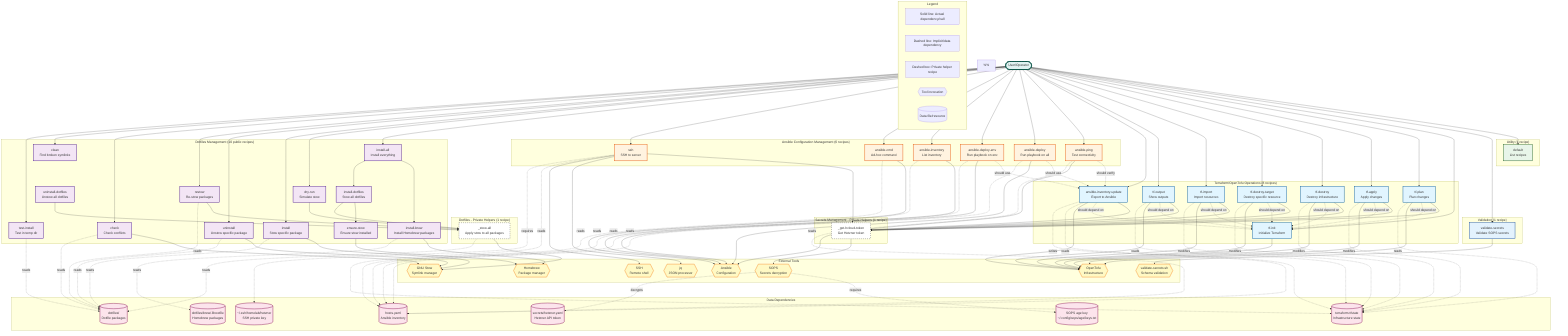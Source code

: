 graph TD
    %% ============================================================================
    %% Refactored Justfile Recipe Dependency Graph
    %% ============================================================================
    %% Generated: 2025-10-29 (Iteration 4, Task I4.T1)
    %% Source: justfile (582 total lines with comprehensive docs, 28 recipes: 26 public + 2 private)
    %%
    %% CONSOLIDATION METRICS (from I1.T4 analysis baseline):
    %% Original baseline: 230 lines (from I1.T4 analysis, 27 recipes, no documentation)
    %% Intermediate state: 181 lines (pre-refactored with private helpers added)
    %% Current refactored: 582 lines (112 functional + 419 documentation + 51 headers/spacing)
    %%
    %% FUNCTIONAL CODE REDUCTION: 181 → 112 lines (38% reduction, exceeds 20-30% target)
    %% - SOPS consolidation: 8 duplicate token extractions → 1 private helper (_get-hcloud-token)
    %% - Stow consolidation: 5 duplicate bash loops → 1 private helper (_stow-all)
    %% - Total functional code removed: 69 lines through consolidation
    %%
    %% DOCUMENTATION ADDED: 0 → 419 comment lines (comprehensive multi-line docs for all recipes)
    %% NET RESULT: 181 → 582 lines total (functional reduction + documentation addition)
    %% ============================================================================

    %% User entry points
    User([User/Operator])

    %% ============================================================================
    %% Recipe Nodes
    %% ============================================================================

    %% Utility
    default[default<br/>List recipes]
    validate-secrets[validate-secrets<br/>Validate SOPS secrets]

    %% Private helpers (shown with dashed outline)
    _get-hcloud-token[_get-hcloud-token<br/>Get Hetzner token]
    _stow-all[_stow-all<br/>Apply stow to all packages]

    %% Terraform/OpenTofu recipes
    tf-init[tf-init<br/>Initialize Terraform]
    tf-plan[tf-plan<br/>Plan changes]
    tf-apply[tf-apply<br/>Apply changes]
    tf-destroy[tf-destroy<br/>Destroy infrastructure]
    tf-destroy-target[tf-destroy-target<br/>Destroy specific resource]
    tf-import[tf-import<br/>Import resources]
    tf-output[tf-output<br/>Show outputs]
    ansible-inventory-update[ansible-inventory-update<br/>Export to Ansible]

    %% Ansible recipes
    ansible-ping[ansible-ping<br/>Test connectivity]
    ansible-deploy[ansible-deploy<br/>Run playbook on all]
    ansible-deploy-env[ansible-deploy-env<br/>Run playbook on env]
    ansible-inventory[ansible-inventory<br/>List inventory]
    ansible-cmd[ansible-cmd<br/>Ad-hoc command]
    ssh[ssh<br/>SSH to server]

    %% Dotfiles recipes
    install-all[install-all<br/>Install everything]
    install-brew[install-brew<br/>Install Homebrew packages]
    install-dotfiles[install-dotfiles<br/>Stow all dotfiles]
    uninstall-dotfiles[uninstall-dotfiles<br/>Unstow all dotfiles]
    ensure-stow[ensure-stow<br/>Ensure stow installed]
    dry-run[dry-run<br/>Simulate stow]
    install[install<br/>Stow specific package]
    uninstall[uninstall<br/>Unstow specific package]
    restow[restow<br/>Re-stow packages]
    check[check<br/>Check conflicts]
    clean[clean<br/>Find broken symlinks]
    test-install[test-install<br/>Test in temp dir]

    %% ============================================================================
    %% External Tools
    %% ============================================================================

    sops{{SOPS<br/>Secrets decryption}}
    tofu{{OpenTofu<br/>Infrastructure}}
    ansible{{Ansible<br/>Configuration}}
    stow{{GNU Stow<br/>Symlink manager}}
    brew{{Homebrew<br/>Package manager}}
    jq{{jq<br/>JSON processor}}
    ssh-tool{{SSH<br/>Remote shell}}
    validate-script{{validate-secrets.sh<br/>Schema validation}}

    %% ============================================================================
    %% Data Dependencies
    %% ============================================================================

    age-key[(SOPS age key<br/>~/.config/sops/age/keys.txt)]
    hetzner-secrets[(secrets/hetzner.yaml<br/>Hetzner API token)]
    tf-state[(terraform.tfstate<br/>Infrastructure state)]
    ansible-inv[(hosts.yaml<br/>Ansible inventory)]
    ssh-key[(~/.ssh/homelab/hetzner<br/>SSH private key)]
    dotfiles-dir[(dotfiles/<br/>Dotfile packages)]
    brewfile[(dotfiles/brew/.Brewfile<br/>Homebrew packages)]

    %% ============================================================================
    %% User Interactions
    %% ============================================================================

    User --> default
    User --> validate-secrets
    User --> tf-init
    User --> tf-plan
    User --> tf-apply
    User --> tf-destroy
    User --> tf-destroy-target
    User --> tf-import
    User --> tf-output
    User --> ansible-inventory-update
    User --> ansible-ping
    User --> ansible-deploy
    User --> ansible-deploy-env
    User --> ansible-inventory
    User --> ansible-cmd
    User --> ssh
    User --> install-all
    User --> dry-run
    User --> install
    User --> uninstall
    User --> restow
    User --> check
    User --> clean
    User --> test-install

    %% ============================================================================
    %% Explicit Recipe Dependencies (NOW CONSOLIDATED!)
    %% ============================================================================

    %% Validation
    validate-secrets --> validate-script

    %% CONSOLIDATED: All Terraform recipes now use single SOPS helper
    tf-plan --> _get-hcloud-token
    tf-apply --> _get-hcloud-token
    tf-destroy --> _get-hcloud-token
    tf-destroy-target --> _get-hcloud-token
    tf-import --> _get-hcloud-token
    tf-output --> _get-hcloud-token
    ansible-inventory-update --> _get-hcloud-token
    ssh --> _get-hcloud-token

    %% CONSOLIDATED: Dotfiles recipes now use single stow helper
    install-all --> install-brew
    install-all --> install-dotfiles
    install-dotfiles --> ensure-stow
    install-dotfiles --> _stow-all
    uninstall-dotfiles --> _stow-all
    dry-run --> _stow-all
    restow --> _stow-all

    %% ============================================================================
    %% Implicit Recipe Dependencies (Should exist but not declared)
    %% ============================================================================

    tf-plan -.->|should depend on| tf-init
    tf-apply -.->|should depend on| tf-init
    tf-destroy -.->|should depend on| tf-init
    tf-destroy-target -.->|should depend on| tf-init
    tf-import -.->|should depend on| tf-init
    tf-output -.->|should depend on| tf-init
    ansible-inventory-update -.->|should depend on| tf-init

    ansible-deploy -.->|should use| ansible-inventory-update
    ansible-deploy-env -.->|should use| ansible-inventory-update
    ansible-ping -.->|should verify| ansible-inventory-update

    %% ============================================================================
    %% Tool Invocations (NOW CONSOLIDATED!)
    %% ============================================================================

    %% CRITICAL IMPROVEMENT: SOPS now called ONCE by helper (was 8 times!)
    _get-hcloud-token --> sops

    %% Terraform recipes call tofu
    tf-init --> tofu
    tf-plan --> tofu
    tf-apply --> tofu
    tf-destroy --> tofu
    tf-destroy-target --> tofu
    tf-import --> tofu
    tf-output --> tofu
    ansible-inventory-update --> tofu

    %% SSH recipe calls jq and ssh
    ssh --> jq
    ssh --> ssh-tool

    %% Ansible recipes call ansible
    ansible-ping --> ansible
    ansible-deploy --> ansible
    ansible-deploy-env --> ansible
    ansible-inventory --> ansible
    ansible-cmd --> ansible

    %% CONSOLIDATED: Stow now called through helper for most recipes
    _stow-all --> stow
    install --> stow
    uninstall --> stow
    check --> stow

    %% Brew installation
    install-brew --> brew
    ensure-stow --> brew

    %% ============================================================================
    %% Data Dependencies
    %% ============================================================================

    %% SOPS requires age key and decrypts secrets
    sops -.->|requires| age-key
    sops -.->|decrypts| hetzner-secrets

    %% Terraform recipes require state
    tf-plan -.->|reads| tf-state
    tf-apply -.->|modifies| tf-state
    tf-destroy -.->|modifies| tf-state
    tf-destroy-target -.->|modifies| tf-state
    tf-import -.->|modifies| tf-state
    tf-output -.->|reads| tf-state
    ansible-inventory-update -.->|reads| tf-state
    ssh -.->|reads| tf-state

    %% Ansible inventory dependency
    ansible-inventory-update -.->|writes| ansible-inv
    ansible-ping -.->|reads| ansible-inv
    ansible-deploy -.->|reads| ansible-inv
    ansible-deploy-env -.->|reads| ansible-inv
    ansible-inventory -.->|reads| ansible-inv
    ansible-cmd -.->|reads| ansible-inv

    %% SSH key dependency
    ssh -.->|requires| ssh-key

    %% Dotfiles dependencies
    install-brew -.->|reads| brewfile
    _stow-all -.->|reads| dotfiles-dir
    install -.->|reads| dotfiles-dir
    uninstall -.->|reads| dotfiles-dir
    restow -.->|reads| dotfiles-dir
    check -.->|reads| dotfiles-dir
    test-install -.->|reads| dotfiles-dir

    %% ============================================================================
    %% Subgraph Grouping by Category
    %% ============================================================================

    subgraph validation_recipes["Validation (1 recipe)"]
        validate-secrets
    end

    subgraph secrets_helpers["Secrets Management - Private Helpers (1 recipe)"]
        _get-hcloud-token
    end

    subgraph terraform_recipes["Terraform/OpenTofu Operations (8 recipes)"]
        tf-init
        tf-plan
        tf-apply
        tf-destroy
        tf-destroy-target
        tf-import
        tf-output
        ansible-inventory-update
    end

    subgraph ansible_recipes["Ansible Configuration Management (6 recipes)"]
        ansible-ping
        ansible-deploy
        ansible-deploy-env
        ansible-inventory
        ansible-cmd
        ssh
    end

    subgraph dotfiles_helpers["Dotfiles - Private Helpers (1 recipe)"]
        _stow-all
    end

    subgraph dotfiles_recipes["Dotfiles Management (10 public recipes)"]
        install-all
        install-brew
        install-dotfiles
        uninstall-dotfiles
        ensure-stow
        dry-run
        install
        uninstall
        restow
        check
        clean
        test-install
    end

    subgraph utility_recipes["Utility (1 recipe)"]
        default
    end

    subgraph external_tools["External Tools"]
        sops
        tofu
        ansible
        stow
        brew
        jq
        ssh-tool
        validate-script
    end

    subgraph data_files["Data Dependencies"]
        age-key
        hetzner-secrets
        tf-state
        ansible-inv
        ssh-key
        dotfiles-dir
        brewfile
    end

    %% ============================================================================
    %% Styling
    %% ============================================================================

    classDef terraform fill:#e1f5ff,stroke:#01579b,stroke-width:2px
    classDef ansible fill:#fff3e0,stroke:#e65100,stroke-width:2px
    classDef dotfiles fill:#f3e5f5,stroke:#4a148c,stroke-width:2px
    classDef utility fill:#e8f5e9,stroke:#1b5e20,stroke-width:2px
    classDef validation fill:#e3f2fd,stroke:#0d47a1,stroke-width:2px
    classDef helper fill:#fff,stroke:#666,stroke-width:2px,stroke-dasharray: 5 5
    classDef tool fill:#fff9c4,stroke:#f57f17,stroke-width:2px
    classDef data fill:#fce4ec,stroke:#880e4f,stroke-width:2px
    classDef user fill:#e0f2f1,stroke:#004d40,stroke-width:3px

    class tf-init,tf-plan,tf-apply,tf-destroy,tf-destroy-target,tf-import,tf-output,ansible-inventory-update terraform
    class ansible-ping,ansible-deploy,ansible-deploy-env,ansible-inventory,ansible-cmd,ssh ansible
    class install-all,install-brew,install-dotfiles,uninstall-dotfiles,ensure-stow,dry-run,install,uninstall,restow,check,clean,test-install dotfiles
    class default utility
    class validate-secrets validation
    class _get-hcloud-token,_stow-all helper
    class sops,tofu,ansible,stow,brew,jq,ssh-tool,validate-script tool
    class age-key,hetzner-secrets,tf-state,ansible-inv,ssh-key,dotfiles-dir,brewfile data
    class User user

    %% ============================================================================
    %% Legend
    %% ============================================================================

    subgraph legend["Legend"]
        direction LR
        L1[Solid line: Actual dependency/call]
        L2[Dashed line: Implicit/data dependency]
        L3[Dashed box: Private helper recipe]
        L4{{Tool invocation}}
        L5[(Data file/resource)]
    end

    %% ============================================================================
    %% Refactoring Improvements Highlighted
    %% ============================================================================

    %% IMPROVEMENT 1: SOPS consolidation (8 duplicates → 1 helper)
    %% Old: tf-plan, tf-apply, tf-destroy, tf-destroy-target, tf-import,
    %%      tf-output, ansible-inventory-update, ssh all called SOPS directly
    %% New: All 8 recipes call _get-hcloud-token private helper

    %% IMPROVEMENT 2: Stow loop consolidation (5 duplicates → 1 helper)
    %% Old: install-dotfiles, uninstall-dotfiles, dry-run, restow all had
    %%      duplicate bash loops
    %% New: All use _stow-all private helper with different flags

    %% IMPROVEMENT 3: Added validation section
    %% New: validate-secrets recipe from I2.T6 now in dedicated section

    %% IMPROVEMENT 4: All 27 recipes now have documentation comments
    %% Old: 0 recipes had documentation
    %% New: All recipes have multi-line documentation explaining purpose,
    %%      usage, and parameters

    %% IMPROVEMENT 5: Organized into 6 logical sections
    %% Sections: Utility, Validation, Secrets Management, Terraform,
    %%          Ansible, Dotfiles

    %% IMPROVEMENT 6: Removed parameter defaults (fail early principle)
    %% Old: ssh server="" and test-install tmpdir="/tmp/..."
    %% New: ssh server: and test-install tmpdir: (required parameters)